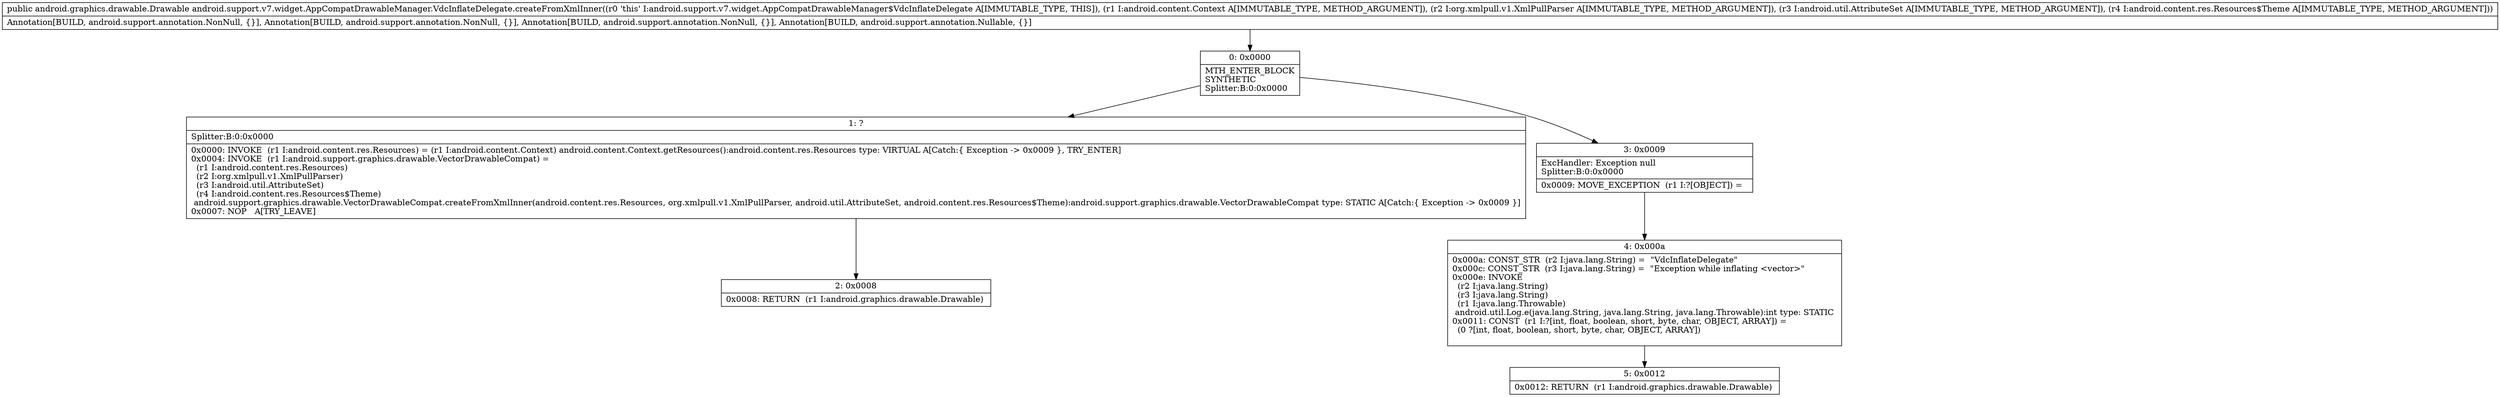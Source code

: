 digraph "CFG forandroid.support.v7.widget.AppCompatDrawableManager.VdcInflateDelegate.createFromXmlInner(Landroid\/content\/Context;Lorg\/xmlpull\/v1\/XmlPullParser;Landroid\/util\/AttributeSet;Landroid\/content\/res\/Resources$Theme;)Landroid\/graphics\/drawable\/Drawable;" {
Node_0 [shape=record,label="{0\:\ 0x0000|MTH_ENTER_BLOCK\lSYNTHETIC\lSplitter:B:0:0x0000\l}"];
Node_1 [shape=record,label="{1\:\ ?|Splitter:B:0:0x0000\l|0x0000: INVOKE  (r1 I:android.content.res.Resources) = (r1 I:android.content.Context) android.content.Context.getResources():android.content.res.Resources type: VIRTUAL A[Catch:\{ Exception \-\> 0x0009 \}, TRY_ENTER]\l0x0004: INVOKE  (r1 I:android.support.graphics.drawable.VectorDrawableCompat) = \l  (r1 I:android.content.res.Resources)\l  (r2 I:org.xmlpull.v1.XmlPullParser)\l  (r3 I:android.util.AttributeSet)\l  (r4 I:android.content.res.Resources$Theme)\l android.support.graphics.drawable.VectorDrawableCompat.createFromXmlInner(android.content.res.Resources, org.xmlpull.v1.XmlPullParser, android.util.AttributeSet, android.content.res.Resources$Theme):android.support.graphics.drawable.VectorDrawableCompat type: STATIC A[Catch:\{ Exception \-\> 0x0009 \}]\l0x0007: NOP   A[TRY_LEAVE]\l}"];
Node_2 [shape=record,label="{2\:\ 0x0008|0x0008: RETURN  (r1 I:android.graphics.drawable.Drawable) \l}"];
Node_3 [shape=record,label="{3\:\ 0x0009|ExcHandler: Exception null\lSplitter:B:0:0x0000\l|0x0009: MOVE_EXCEPTION  (r1 I:?[OBJECT]) =  \l}"];
Node_4 [shape=record,label="{4\:\ 0x000a|0x000a: CONST_STR  (r2 I:java.lang.String) =  \"VdcInflateDelegate\" \l0x000c: CONST_STR  (r3 I:java.lang.String) =  \"Exception while inflating \<vector\>\" \l0x000e: INVOKE  \l  (r2 I:java.lang.String)\l  (r3 I:java.lang.String)\l  (r1 I:java.lang.Throwable)\l android.util.Log.e(java.lang.String, java.lang.String, java.lang.Throwable):int type: STATIC \l0x0011: CONST  (r1 I:?[int, float, boolean, short, byte, char, OBJECT, ARRAY]) = \l  (0 ?[int, float, boolean, short, byte, char, OBJECT, ARRAY])\l \l}"];
Node_5 [shape=record,label="{5\:\ 0x0012|0x0012: RETURN  (r1 I:android.graphics.drawable.Drawable) \l}"];
MethodNode[shape=record,label="{public android.graphics.drawable.Drawable android.support.v7.widget.AppCompatDrawableManager.VdcInflateDelegate.createFromXmlInner((r0 'this' I:android.support.v7.widget.AppCompatDrawableManager$VdcInflateDelegate A[IMMUTABLE_TYPE, THIS]), (r1 I:android.content.Context A[IMMUTABLE_TYPE, METHOD_ARGUMENT]), (r2 I:org.xmlpull.v1.XmlPullParser A[IMMUTABLE_TYPE, METHOD_ARGUMENT]), (r3 I:android.util.AttributeSet A[IMMUTABLE_TYPE, METHOD_ARGUMENT]), (r4 I:android.content.res.Resources$Theme A[IMMUTABLE_TYPE, METHOD_ARGUMENT]))  | Annotation[BUILD, android.support.annotation.NonNull, \{\}], Annotation[BUILD, android.support.annotation.NonNull, \{\}], Annotation[BUILD, android.support.annotation.NonNull, \{\}], Annotation[BUILD, android.support.annotation.Nullable, \{\}]\l}"];
MethodNode -> Node_0;
Node_0 -> Node_1;
Node_0 -> Node_3;
Node_1 -> Node_2;
Node_3 -> Node_4;
Node_4 -> Node_5;
}

